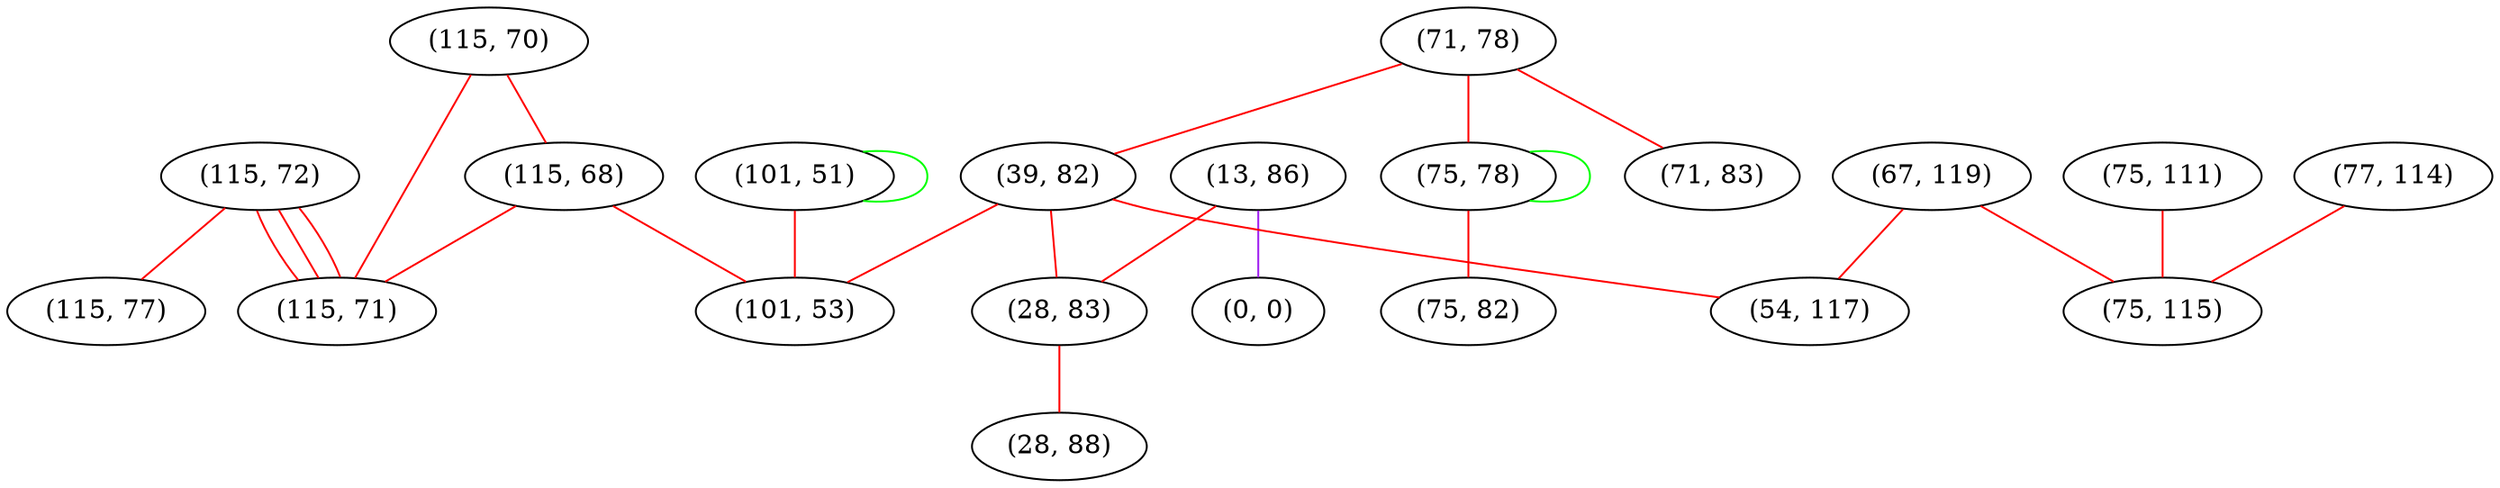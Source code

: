 graph "" {
"(13, 86)";
"(115, 72)";
"(71, 78)";
"(0, 0)";
"(75, 78)";
"(115, 70)";
"(67, 119)";
"(115, 77)";
"(115, 68)";
"(39, 82)";
"(101, 51)";
"(71, 83)";
"(77, 114)";
"(28, 83)";
"(101, 53)";
"(115, 71)";
"(75, 111)";
"(75, 82)";
"(75, 115)";
"(54, 117)";
"(28, 88)";
"(13, 86)" -- "(0, 0)"  [color=purple, key=0, weight=4];
"(13, 86)" -- "(28, 83)"  [color=red, key=0, weight=1];
"(115, 72)" -- "(115, 71)"  [color=red, key=0, weight=1];
"(115, 72)" -- "(115, 71)"  [color=red, key=1, weight=1];
"(115, 72)" -- "(115, 71)"  [color=red, key=2, weight=1];
"(115, 72)" -- "(115, 77)"  [color=red, key=0, weight=1];
"(71, 78)" -- "(71, 83)"  [color=red, key=0, weight=1];
"(71, 78)" -- "(75, 78)"  [color=red, key=0, weight=1];
"(71, 78)" -- "(39, 82)"  [color=red, key=0, weight=1];
"(75, 78)" -- "(75, 82)"  [color=red, key=0, weight=1];
"(75, 78)" -- "(75, 78)"  [color=green, key=0, weight=2];
"(115, 70)" -- "(115, 71)"  [color=red, key=0, weight=1];
"(115, 70)" -- "(115, 68)"  [color=red, key=0, weight=1];
"(67, 119)" -- "(75, 115)"  [color=red, key=0, weight=1];
"(67, 119)" -- "(54, 117)"  [color=red, key=0, weight=1];
"(115, 68)" -- "(115, 71)"  [color=red, key=0, weight=1];
"(115, 68)" -- "(101, 53)"  [color=red, key=0, weight=1];
"(39, 82)" -- "(54, 117)"  [color=red, key=0, weight=1];
"(39, 82)" -- "(28, 83)"  [color=red, key=0, weight=1];
"(39, 82)" -- "(101, 53)"  [color=red, key=0, weight=1];
"(101, 51)" -- "(101, 53)"  [color=red, key=0, weight=1];
"(101, 51)" -- "(101, 51)"  [color=green, key=0, weight=2];
"(77, 114)" -- "(75, 115)"  [color=red, key=0, weight=1];
"(28, 83)" -- "(28, 88)"  [color=red, key=0, weight=1];
"(75, 111)" -- "(75, 115)"  [color=red, key=0, weight=1];
}
